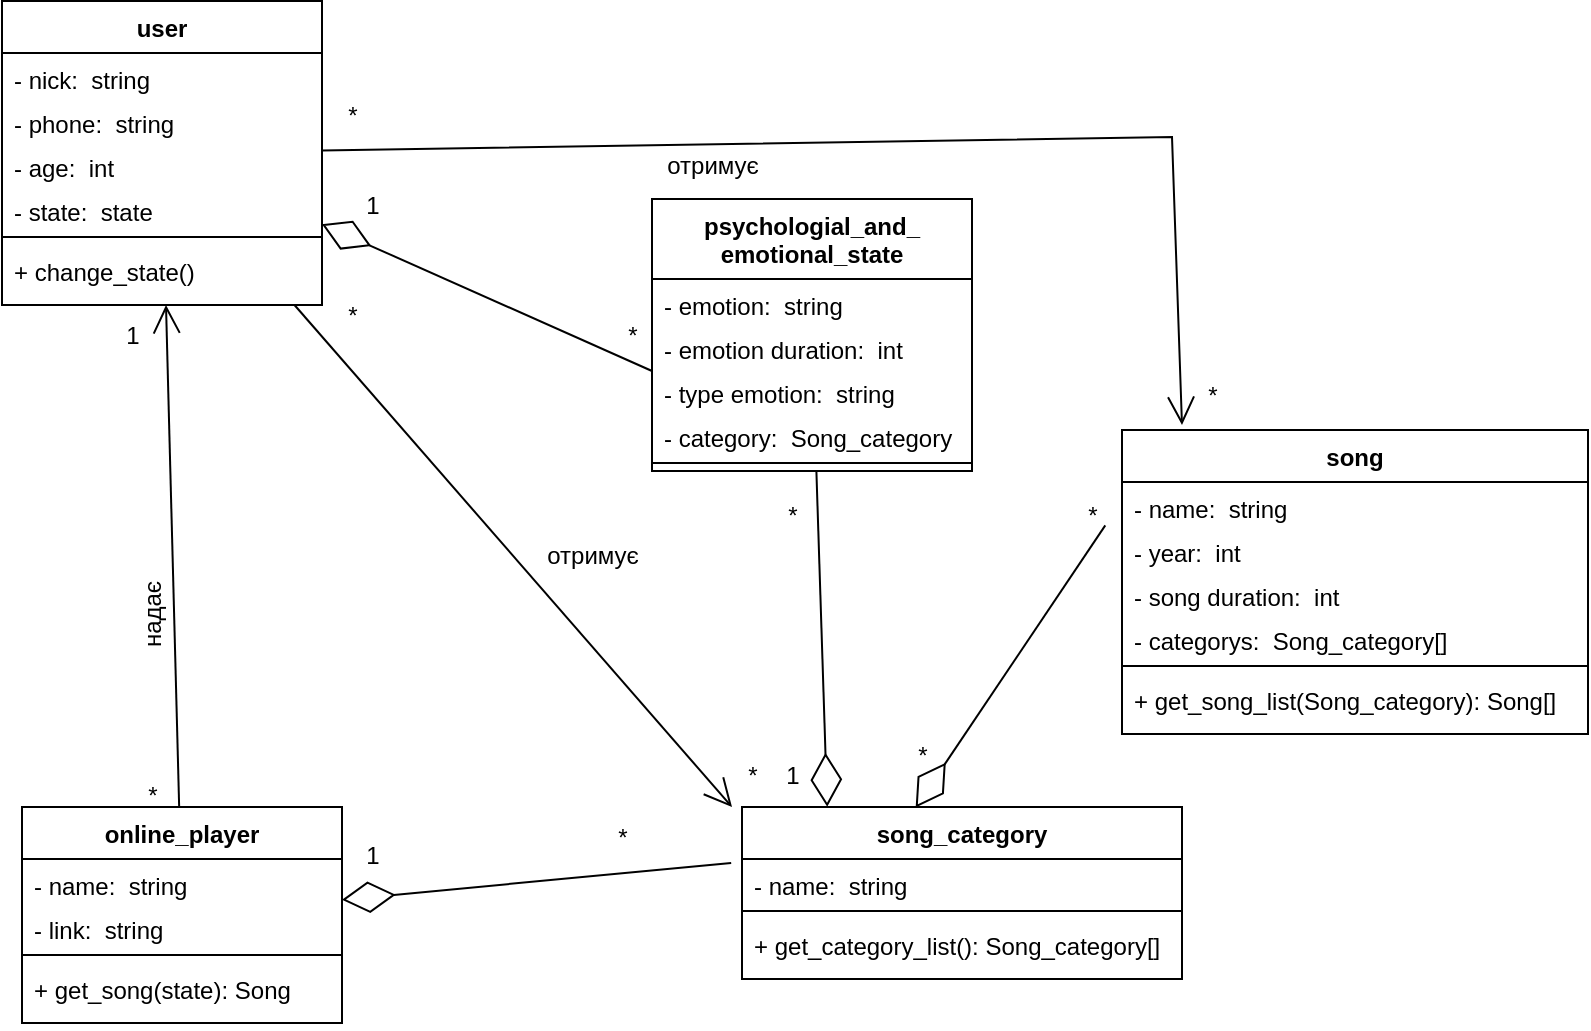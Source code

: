 <mxfile version="20.4.0" type="github">
  <diagram id="-DIhsuJVTnt-bCkhvg-M" name="Страница 1">
    <mxGraphModel dx="1278" dy="579" grid="1" gridSize="10" guides="1" tooltips="1" connect="1" arrows="1" fold="1" page="1" pageScale="1" pageWidth="1654" pageHeight="2336" math="0" shadow="0">
      <root>
        <mxCell id="0" />
        <mxCell id="1" parent="0" />
        <mxCell id="jKZy1_S88ZOWmewx__vk-1" value="user" style="swimlane;fontStyle=1;align=center;verticalAlign=top;childLayout=stackLayout;horizontal=1;startSize=26;horizontalStack=0;resizeParent=1;resizeParentMax=0;resizeLast=0;collapsible=1;marginBottom=0;" parent="1" vertex="1">
          <mxGeometry x="1250" y="38.5" width="160" height="152" as="geometry" />
        </mxCell>
        <mxCell id="jKZy1_S88ZOWmewx__vk-2" value="- nick:  string&#xa;&#xa;&#xa;&#xa;&#xa;&#xa;&#xa;" style="text;strokeColor=none;fillColor=none;align=left;verticalAlign=top;spacingLeft=4;spacingRight=4;overflow=hidden;rotatable=0;points=[[0,0.5],[1,0.5]];portConstraint=eastwest;" parent="jKZy1_S88ZOWmewx__vk-1" vertex="1">
          <mxGeometry y="26" width="160" height="22" as="geometry" />
        </mxCell>
        <mxCell id="jKZy1_S88ZOWmewx__vk-3" value="- phone:  string" style="text;strokeColor=none;fillColor=none;align=left;verticalAlign=top;spacingLeft=4;spacingRight=4;overflow=hidden;rotatable=0;points=[[0,0.5],[1,0.5]];portConstraint=eastwest;" parent="jKZy1_S88ZOWmewx__vk-1" vertex="1">
          <mxGeometry y="48" width="160" height="22" as="geometry" />
        </mxCell>
        <mxCell id="jKZy1_S88ZOWmewx__vk-4" value="- age:  int&#xa;&#xa;&#xa;&#xa;&#xa;&#xa;&#xa;" style="text;strokeColor=none;fillColor=none;align=left;verticalAlign=top;spacingLeft=4;spacingRight=4;overflow=hidden;rotatable=0;points=[[0,0.5],[1,0.5]];portConstraint=eastwest;" parent="jKZy1_S88ZOWmewx__vk-1" vertex="1">
          <mxGeometry y="70" width="160" height="22" as="geometry" />
        </mxCell>
        <mxCell id="jKZy1_S88ZOWmewx__vk-5" value="- state:  state" style="text;strokeColor=none;fillColor=none;align=left;verticalAlign=top;spacingLeft=4;spacingRight=4;overflow=hidden;rotatable=0;points=[[0,0.5],[1,0.5]];portConstraint=eastwest;" parent="jKZy1_S88ZOWmewx__vk-1" vertex="1">
          <mxGeometry y="92" width="160" height="22" as="geometry" />
        </mxCell>
        <mxCell id="jKZy1_S88ZOWmewx__vk-6" value="" style="line;strokeWidth=1;fillColor=none;align=left;verticalAlign=middle;spacingTop=-1;spacingLeft=3;spacingRight=3;rotatable=0;labelPosition=right;points=[];portConstraint=eastwest;strokeColor=inherit;" parent="jKZy1_S88ZOWmewx__vk-1" vertex="1">
          <mxGeometry y="114" width="160" height="8" as="geometry" />
        </mxCell>
        <mxCell id="jKZy1_S88ZOWmewx__vk-7" value="+ change_state()" style="text;strokeColor=none;fillColor=none;align=left;verticalAlign=top;spacingLeft=4;spacingRight=4;overflow=hidden;rotatable=0;points=[[0,0.5],[1,0.5]];portConstraint=eastwest;" parent="jKZy1_S88ZOWmewx__vk-1" vertex="1">
          <mxGeometry y="122" width="160" height="30" as="geometry" />
        </mxCell>
        <mxCell id="jKZy1_S88ZOWmewx__vk-8" value="online_player" style="swimlane;fontStyle=1;align=center;verticalAlign=top;childLayout=stackLayout;horizontal=1;startSize=26;horizontalStack=0;resizeParent=1;resizeParentMax=0;resizeLast=0;collapsible=1;marginBottom=0;" parent="1" vertex="1">
          <mxGeometry x="1260" y="441.5" width="160" height="108" as="geometry" />
        </mxCell>
        <mxCell id="jKZy1_S88ZOWmewx__vk-9" value="- name:  string&#xa;&#xa;&#xa;&#xa;&#xa;&#xa;&#xa;" style="text;strokeColor=none;fillColor=none;align=left;verticalAlign=top;spacingLeft=4;spacingRight=4;overflow=hidden;rotatable=0;points=[[0,0.5],[1,0.5]];portConstraint=eastwest;" parent="jKZy1_S88ZOWmewx__vk-8" vertex="1">
          <mxGeometry y="26" width="160" height="22" as="geometry" />
        </mxCell>
        <mxCell id="jKZy1_S88ZOWmewx__vk-10" value="- link:  string" style="text;strokeColor=none;fillColor=none;align=left;verticalAlign=top;spacingLeft=4;spacingRight=4;overflow=hidden;rotatable=0;points=[[0,0.5],[1,0.5]];portConstraint=eastwest;" parent="jKZy1_S88ZOWmewx__vk-8" vertex="1">
          <mxGeometry y="48" width="160" height="22" as="geometry" />
        </mxCell>
        <mxCell id="jKZy1_S88ZOWmewx__vk-11" value="" style="line;strokeWidth=1;fillColor=none;align=left;verticalAlign=middle;spacingTop=-1;spacingLeft=3;spacingRight=3;rotatable=0;labelPosition=right;points=[];portConstraint=eastwest;strokeColor=inherit;" parent="jKZy1_S88ZOWmewx__vk-8" vertex="1">
          <mxGeometry y="70" width="160" height="8" as="geometry" />
        </mxCell>
        <mxCell id="jKZy1_S88ZOWmewx__vk-12" value="+ get_song(state): Song" style="text;strokeColor=none;fillColor=none;align=left;verticalAlign=top;spacingLeft=4;spacingRight=4;overflow=hidden;rotatable=0;points=[[0,0.5],[1,0.5]];portConstraint=eastwest;" parent="jKZy1_S88ZOWmewx__vk-8" vertex="1">
          <mxGeometry y="78" width="160" height="30" as="geometry" />
        </mxCell>
        <mxCell id="jKZy1_S88ZOWmewx__vk-13" value="song" style="swimlane;fontStyle=1;align=center;verticalAlign=top;childLayout=stackLayout;horizontal=1;startSize=26;horizontalStack=0;resizeParent=1;resizeParentMax=0;resizeLast=0;collapsible=1;marginBottom=0;" parent="1" vertex="1">
          <mxGeometry x="1810" y="253" width="233" height="152" as="geometry" />
        </mxCell>
        <mxCell id="jKZy1_S88ZOWmewx__vk-14" value="- name:  string&#xa;&#xa;&#xa;&#xa;&#xa;&#xa;&#xa;" style="text;strokeColor=none;fillColor=none;align=left;verticalAlign=top;spacingLeft=4;spacingRight=4;overflow=hidden;rotatable=0;points=[[0,0.5],[1,0.5]];portConstraint=eastwest;" parent="jKZy1_S88ZOWmewx__vk-13" vertex="1">
          <mxGeometry y="26" width="233" height="22" as="geometry" />
        </mxCell>
        <mxCell id="jKZy1_S88ZOWmewx__vk-15" value="- year:  int" style="text;strokeColor=none;fillColor=none;align=left;verticalAlign=top;spacingLeft=4;spacingRight=4;overflow=hidden;rotatable=0;points=[[0,0.5],[1,0.5]];portConstraint=eastwest;" parent="jKZy1_S88ZOWmewx__vk-13" vertex="1">
          <mxGeometry y="48" width="233" height="22" as="geometry" />
        </mxCell>
        <mxCell id="jKZy1_S88ZOWmewx__vk-16" value="- song duration:  int&#xa;&#xa;&#xa;&#xa;&#xa;&#xa;&#xa;" style="text;strokeColor=none;fillColor=none;align=left;verticalAlign=top;spacingLeft=4;spacingRight=4;overflow=hidden;rotatable=0;points=[[0,0.5],[1,0.5]];portConstraint=eastwest;" parent="jKZy1_S88ZOWmewx__vk-13" vertex="1">
          <mxGeometry y="70" width="233" height="22" as="geometry" />
        </mxCell>
        <mxCell id="jKZy1_S88ZOWmewx__vk-17" value="- categorys:  Song_category[]" style="text;strokeColor=none;fillColor=none;align=left;verticalAlign=top;spacingLeft=4;spacingRight=4;overflow=hidden;rotatable=0;points=[[0,0.5],[1,0.5]];portConstraint=eastwest;" parent="jKZy1_S88ZOWmewx__vk-13" vertex="1">
          <mxGeometry y="92" width="233" height="22" as="geometry" />
        </mxCell>
        <mxCell id="jKZy1_S88ZOWmewx__vk-18" value="" style="line;strokeWidth=1;fillColor=none;align=left;verticalAlign=middle;spacingTop=-1;spacingLeft=3;spacingRight=3;rotatable=0;labelPosition=right;points=[];portConstraint=eastwest;strokeColor=inherit;" parent="jKZy1_S88ZOWmewx__vk-13" vertex="1">
          <mxGeometry y="114" width="233" height="8" as="geometry" />
        </mxCell>
        <mxCell id="jKZy1_S88ZOWmewx__vk-19" value="+ get_song_list(Song_category): Song[]" style="text;strokeColor=none;fillColor=none;align=left;verticalAlign=top;spacingLeft=4;spacingRight=4;overflow=hidden;rotatable=0;points=[[0,0.5],[1,0.5]];portConstraint=eastwest;" parent="jKZy1_S88ZOWmewx__vk-13" vertex="1">
          <mxGeometry y="122" width="233" height="30" as="geometry" />
        </mxCell>
        <mxCell id="jKZy1_S88ZOWmewx__vk-20" value="song_category" style="swimlane;fontStyle=1;align=center;verticalAlign=top;childLayout=stackLayout;horizontal=1;startSize=26;horizontalStack=0;resizeParent=1;resizeParentMax=0;resizeLast=0;collapsible=1;marginBottom=0;" parent="1" vertex="1">
          <mxGeometry x="1620" y="441.5" width="220" height="86" as="geometry" />
        </mxCell>
        <mxCell id="jKZy1_S88ZOWmewx__vk-21" value="- name:  string&#xa;&#xa;&#xa;&#xa;&#xa;&#xa;&#xa;" style="text;strokeColor=none;fillColor=none;align=left;verticalAlign=top;spacingLeft=4;spacingRight=4;overflow=hidden;rotatable=0;points=[[0,0.5],[1,0.5]];portConstraint=eastwest;" parent="jKZy1_S88ZOWmewx__vk-20" vertex="1">
          <mxGeometry y="26" width="220" height="22" as="geometry" />
        </mxCell>
        <mxCell id="jKZy1_S88ZOWmewx__vk-22" value="" style="line;strokeWidth=1;fillColor=none;align=left;verticalAlign=middle;spacingTop=-1;spacingLeft=3;spacingRight=3;rotatable=0;labelPosition=right;points=[];portConstraint=eastwest;strokeColor=inherit;" parent="jKZy1_S88ZOWmewx__vk-20" vertex="1">
          <mxGeometry y="48" width="220" height="8" as="geometry" />
        </mxCell>
        <mxCell id="jKZy1_S88ZOWmewx__vk-23" value="+ get_category_list(): Song_category[]" style="text;strokeColor=none;fillColor=none;align=left;verticalAlign=top;spacingLeft=4;spacingRight=4;overflow=hidden;rotatable=0;points=[[0,0.5],[1,0.5]];portConstraint=eastwest;" parent="jKZy1_S88ZOWmewx__vk-20" vertex="1">
          <mxGeometry y="56" width="220" height="30" as="geometry" />
        </mxCell>
        <mxCell id="jKZy1_S88ZOWmewx__vk-24" value="psychologial_and_&#xa;emotional_state" style="swimlane;fontStyle=1;align=center;verticalAlign=top;childLayout=stackLayout;horizontal=1;startSize=40;horizontalStack=0;resizeParent=1;resizeParentMax=0;resizeLast=0;collapsible=1;marginBottom=0;" parent="1" vertex="1">
          <mxGeometry x="1575" y="137.5" width="160" height="136" as="geometry" />
        </mxCell>
        <mxCell id="jKZy1_S88ZOWmewx__vk-25" value="- emotion:  string&#xa;&#xa;&#xa;&#xa;&#xa;&#xa;&#xa;" style="text;strokeColor=none;fillColor=none;align=left;verticalAlign=top;spacingLeft=4;spacingRight=4;overflow=hidden;rotatable=0;points=[[0,0.5],[1,0.5]];portConstraint=eastwest;" parent="jKZy1_S88ZOWmewx__vk-24" vertex="1">
          <mxGeometry y="40" width="160" height="22" as="geometry" />
        </mxCell>
        <mxCell id="jKZy1_S88ZOWmewx__vk-26" value="- emotion duration:  int" style="text;strokeColor=none;fillColor=none;align=left;verticalAlign=top;spacingLeft=4;spacingRight=4;overflow=hidden;rotatable=0;points=[[0,0.5],[1,0.5]];portConstraint=eastwest;" parent="jKZy1_S88ZOWmewx__vk-24" vertex="1">
          <mxGeometry y="62" width="160" height="22" as="geometry" />
        </mxCell>
        <mxCell id="jKZy1_S88ZOWmewx__vk-27" value="- type emotion:  string&#xa;&#xa;&#xa;&#xa;&#xa;&#xa;&#xa;" style="text;strokeColor=none;fillColor=none;align=left;verticalAlign=top;spacingLeft=4;spacingRight=4;overflow=hidden;rotatable=0;points=[[0,0.5],[1,0.5]];portConstraint=eastwest;" parent="jKZy1_S88ZOWmewx__vk-24" vertex="1">
          <mxGeometry y="84" width="160" height="22" as="geometry" />
        </mxCell>
        <mxCell id="jKZy1_S88ZOWmewx__vk-28" value="- category:  Song_category" style="text;strokeColor=none;fillColor=none;align=left;verticalAlign=top;spacingLeft=4;spacingRight=4;overflow=hidden;rotatable=0;points=[[0,0.5],[1,0.5]];portConstraint=eastwest;" parent="jKZy1_S88ZOWmewx__vk-24" vertex="1">
          <mxGeometry y="106" width="160" height="22" as="geometry" />
        </mxCell>
        <mxCell id="jKZy1_S88ZOWmewx__vk-29" value="" style="line;strokeWidth=1;fillColor=none;align=left;verticalAlign=middle;spacingTop=-1;spacingLeft=3;spacingRight=3;rotatable=0;labelPosition=right;points=[];portConstraint=eastwest;strokeColor=inherit;" parent="jKZy1_S88ZOWmewx__vk-24" vertex="1">
          <mxGeometry y="128" width="160" height="8" as="geometry" />
        </mxCell>
        <mxCell id="jKZy1_S88ZOWmewx__vk-30" value="" style="endArrow=diamondThin;endFill=0;endSize=24;html=1;rounded=0;exitX=-0.003;exitY=0.045;exitDx=0;exitDy=0;exitPerimeter=0;" parent="1" target="jKZy1_S88ZOWmewx__vk-8" edge="1">
          <mxGeometry width="160" relative="1" as="geometry">
            <mxPoint x="1614.58" y="469.48" as="sourcePoint" />
            <mxPoint x="1815" y="345.5" as="targetPoint" />
          </mxGeometry>
        </mxCell>
        <mxCell id="jKZy1_S88ZOWmewx__vk-31" value="1" style="text;html=1;align=center;verticalAlign=middle;resizable=0;points=[];autosize=1;strokeColor=none;fillColor=none;" parent="1" vertex="1">
          <mxGeometry x="1420" y="450.5" width="30" height="30" as="geometry" />
        </mxCell>
        <mxCell id="jKZy1_S88ZOWmewx__vk-32" value="*" style="text;html=1;align=center;verticalAlign=middle;resizable=0;points=[];autosize=1;strokeColor=none;fillColor=none;" parent="1" vertex="1">
          <mxGeometry x="1545" y="441.5" width="30" height="30" as="geometry" />
        </mxCell>
        <mxCell id="jKZy1_S88ZOWmewx__vk-33" value="" style="endArrow=diamondThin;endFill=0;endSize=24;html=1;rounded=0;exitX=0;exitY=0.5;exitDx=0;exitDy=0;" parent="1" target="jKZy1_S88ZOWmewx__vk-1" edge="1">
          <mxGeometry width="160" relative="1" as="geometry">
            <mxPoint x="1575" y="223.5" as="sourcePoint" />
            <mxPoint x="1407.06" y="163.512" as="targetPoint" />
          </mxGeometry>
        </mxCell>
        <mxCell id="jKZy1_S88ZOWmewx__vk-34" value="1" style="text;html=1;align=center;verticalAlign=middle;resizable=0;points=[];autosize=1;strokeColor=none;fillColor=none;" parent="1" vertex="1">
          <mxGeometry x="1420" y="125.5" width="30" height="30" as="geometry" />
        </mxCell>
        <mxCell id="jKZy1_S88ZOWmewx__vk-35" value="*" style="text;html=1;align=center;verticalAlign=middle;resizable=0;points=[];autosize=1;strokeColor=none;fillColor=none;" parent="1" vertex="1">
          <mxGeometry x="1550" y="190.5" width="30" height="30" as="geometry" />
        </mxCell>
        <mxCell id="jKZy1_S88ZOWmewx__vk-36" value="" style="endArrow=diamondThin;endFill=0;endSize=24;html=1;rounded=0;entryX=0.34;entryY=-0.002;entryDx=0;entryDy=0;entryPerimeter=0;" parent="1" source="jKZy1_S88ZOWmewx__vk-24" edge="1">
          <mxGeometry width="160" relative="1" as="geometry">
            <mxPoint x="1625.94" y="266.088" as="sourcePoint" />
            <mxPoint x="1662.6" y="441.36" as="targetPoint" />
          </mxGeometry>
        </mxCell>
        <mxCell id="jKZy1_S88ZOWmewx__vk-37" value="1" style="text;html=1;align=center;verticalAlign=middle;resizable=0;points=[];autosize=1;strokeColor=none;fillColor=none;" parent="1" vertex="1">
          <mxGeometry x="1630" y="410.5" width="30" height="30" as="geometry" />
        </mxCell>
        <mxCell id="jKZy1_S88ZOWmewx__vk-38" value="*" style="text;html=1;align=center;verticalAlign=middle;resizable=0;points=[];autosize=1;strokeColor=none;fillColor=none;" parent="1" vertex="1">
          <mxGeometry x="1630" y="280.5" width="30" height="30" as="geometry" />
        </mxCell>
        <mxCell id="jKZy1_S88ZOWmewx__vk-39" value="" style="endArrow=open;endFill=1;endSize=12;html=1;rounded=0;" parent="1" source="jKZy1_S88ZOWmewx__vk-8" target="jKZy1_S88ZOWmewx__vk-1" edge="1">
          <mxGeometry width="160" relative="1" as="geometry">
            <mxPoint x="1635" y="345.5" as="sourcePoint" />
            <mxPoint x="1342.8" y="192.71" as="targetPoint" />
          </mxGeometry>
        </mxCell>
        <mxCell id="jKZy1_S88ZOWmewx__vk-40" value="надає" style="text;html=1;align=center;verticalAlign=middle;resizable=0;points=[];autosize=1;strokeColor=none;fillColor=none;rotation=-90;" parent="1" vertex="1">
          <mxGeometry x="1295" y="330.5" width="60" height="30" as="geometry" />
        </mxCell>
        <mxCell id="jKZy1_S88ZOWmewx__vk-41" value="" style="endArrow=open;endFill=1;endSize=12;html=1;rounded=0;entryX=0;entryY=0;entryDx=0;entryDy=0;" parent="1" source="jKZy1_S88ZOWmewx__vk-1" edge="1">
          <mxGeometry width="160" relative="1" as="geometry">
            <mxPoint x="1410" y="195.102" as="sourcePoint" />
            <mxPoint x="1615" y="441.5" as="targetPoint" />
          </mxGeometry>
        </mxCell>
        <mxCell id="jKZy1_S88ZOWmewx__vk-42" value="отримує" style="text;html=1;align=center;verticalAlign=middle;resizable=0;points=[];autosize=1;strokeColor=none;fillColor=none;rotation=0;" parent="1" vertex="1">
          <mxGeometry x="1510" y="300.5" width="70" height="30" as="geometry" />
        </mxCell>
        <mxCell id="jKZy1_S88ZOWmewx__vk-43" value="" style="endArrow=diamondThin;endFill=0;endSize=24;html=1;rounded=0;exitX=-0.024;exitY=0.288;exitDx=0;exitDy=0;exitPerimeter=0;entryX=0.656;entryY=0.004;entryDx=0;entryDy=0;entryPerimeter=0;" parent="1" edge="1">
          <mxGeometry width="160" relative="1" as="geometry">
            <mxPoint x="1801.64" y="300.692" as="sourcePoint" />
            <mxPoint x="1706.84" y="441.78" as="targetPoint" />
          </mxGeometry>
        </mxCell>
        <mxCell id="jKZy1_S88ZOWmewx__vk-44" value="" style="endArrow=open;endFill=1;endSize=12;html=1;rounded=0;entryX=0.25;entryY=0;entryDx=0;entryDy=0;" parent="1" source="jKZy1_S88ZOWmewx__vk-1" edge="1">
          <mxGeometry width="160" relative="1" as="geometry">
            <mxPoint x="1415.04" y="106.494" as="sourcePoint" />
            <mxPoint x="1840" y="250.5" as="targetPoint" />
            <Array as="points">
              <mxPoint x="1835" y="106.5" />
            </Array>
          </mxGeometry>
        </mxCell>
        <mxCell id="jKZy1_S88ZOWmewx__vk-45" value="отримує" style="text;html=1;align=center;verticalAlign=middle;resizable=0;points=[];autosize=1;strokeColor=none;fillColor=none;" parent="1" vertex="1">
          <mxGeometry x="1570" y="105.5" width="70" height="30" as="geometry" />
        </mxCell>
        <mxCell id="jKZy1_S88ZOWmewx__vk-46" value="*" style="text;html=1;align=center;verticalAlign=middle;resizable=0;points=[];autosize=1;strokeColor=none;fillColor=none;" parent="1" vertex="1">
          <mxGeometry x="1695" y="400.5" width="30" height="30" as="geometry" />
        </mxCell>
        <mxCell id="jKZy1_S88ZOWmewx__vk-47" value="*" style="text;html=1;align=center;verticalAlign=middle;resizable=0;points=[];autosize=1;strokeColor=none;fillColor=none;" parent="1" vertex="1">
          <mxGeometry x="1780" y="280.5" width="30" height="30" as="geometry" />
        </mxCell>
        <mxCell id="jKZy1_S88ZOWmewx__vk-48" value="1" style="text;html=1;align=center;verticalAlign=middle;resizable=0;points=[];autosize=1;strokeColor=none;fillColor=none;" parent="1" vertex="1">
          <mxGeometry x="1300" y="190.5" width="30" height="30" as="geometry" />
        </mxCell>
        <mxCell id="jKZy1_S88ZOWmewx__vk-49" value="*" style="text;html=1;align=center;verticalAlign=middle;resizable=0;points=[];autosize=1;strokeColor=none;fillColor=none;" parent="1" vertex="1">
          <mxGeometry x="1310" y="420.5" width="30" height="30" as="geometry" />
        </mxCell>
        <mxCell id="jKZy1_S88ZOWmewx__vk-50" value="*" style="text;html=1;align=center;verticalAlign=middle;resizable=0;points=[];autosize=1;strokeColor=none;fillColor=none;" parent="1" vertex="1">
          <mxGeometry x="1410" y="180.5" width="30" height="30" as="geometry" />
        </mxCell>
        <mxCell id="jKZy1_S88ZOWmewx__vk-51" value="*" style="text;html=1;align=center;verticalAlign=middle;resizable=0;points=[];autosize=1;strokeColor=none;fillColor=none;" parent="1" vertex="1">
          <mxGeometry x="1610" y="410.5" width="30" height="30" as="geometry" />
        </mxCell>
        <mxCell id="jKZy1_S88ZOWmewx__vk-52" value="*" style="text;html=1;align=center;verticalAlign=middle;resizable=0;points=[];autosize=1;strokeColor=none;fillColor=none;" parent="1" vertex="1">
          <mxGeometry x="1410" y="80.5" width="30" height="30" as="geometry" />
        </mxCell>
        <mxCell id="jKZy1_S88ZOWmewx__vk-53" value="*" style="text;html=1;align=center;verticalAlign=middle;resizable=0;points=[];autosize=1;strokeColor=none;fillColor=none;" parent="1" vertex="1">
          <mxGeometry x="1840" y="220.5" width="30" height="30" as="geometry" />
        </mxCell>
      </root>
    </mxGraphModel>
  </diagram>
</mxfile>
